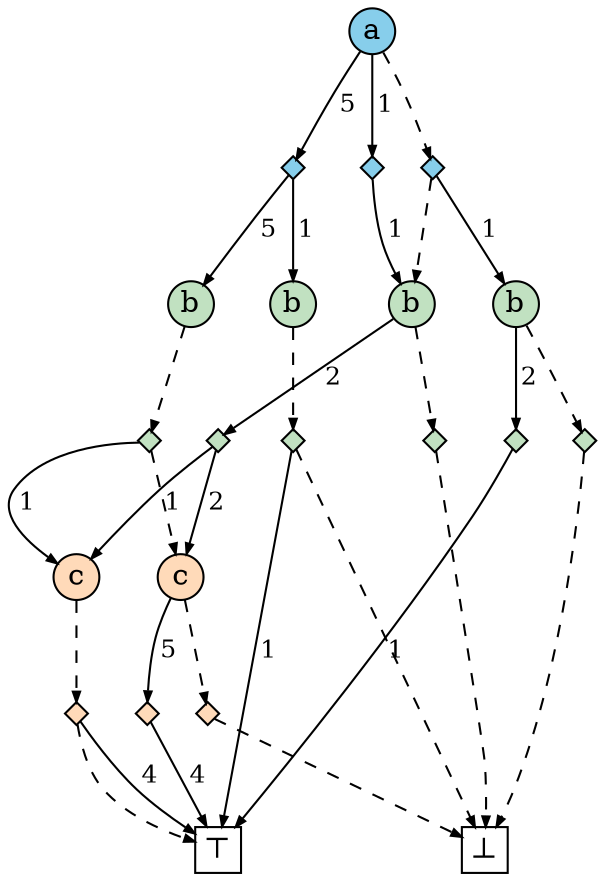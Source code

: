 
    digraph G {
       n77 [label="a", shape=circle, width=0.3, fixedsize=true, style=filled, fillcolor="skyblue"]
   n78 [label="", shape=diamond, width=0.15, height=0.15, style=filled, fillcolor="skyblue"]
   n77 -> n78 [arrowhead=normal, label=" 5 ", labelangle=-30, fontsize=12, arrowsize=0.5, color="#555", fontcolor="black"]
   n78 -> n79 [arrowhead=normal, label=" 5 ", labelangle=-30, fontsize=12, arrowsize=0.5, color="#555", fontcolor="black"]
   n79 [label="b", shape=circle, width=0.3, fixedsize=true, style=filled, fillcolor="#C1E1C1"]
   n80 [label="", shape=diamond, width=0.15, height=0.15, style=filled, fillcolor="#C1E1C1"]
   n79 -> n80 [arrowhead=normal, arrowsize=0.5, style=dashed, color="#555"]
   n80 -> n81 [arrowhead=normal, label=" 1 ", labelangle=-30, fontsize=12, arrowsize=0.5, color="#555", fontcolor="black"]
   n81 [label="c", shape=circle, width=0.3, fixedsize=true, style=filled, fillcolor="peachpuff"]
   n82 [label="", shape=diamond, width=0.15, height=0.15, style=filled, fillcolor="peachpuff"]
   n81 -> n82 [arrowhead=normal, arrowsize=0.5, style=dashed, color="#555"]
   n82 -> n83 [arrowhead=normal, label=" 4 ", labelangle=-30, fontsize=12, arrowsize=0.5, color="#555", fontcolor="black"]
   n83 [label="⊤", shape=box, width=0.3, height=0.3, fixedsize=true]
   n82 -> n83 [arrowhead=normal, arrowsize=0.5, style=dashed, color="#555"]
   n80 -> n84 [arrowhead=normal, arrowsize=0.5, style=dashed, color="#555"]
   n84 [label="c", shape=circle, width=0.3, fixedsize=true, style=filled, fillcolor="peachpuff"]
   n85 [label="", shape=diamond, width=0.15, height=0.15, style=filled, fillcolor="peachpuff"]
   n84 -> n85 [arrowhead=normal, label=" 5 ", labelangle=-30, fontsize=12, arrowsize=0.5, color="#555", fontcolor="black"]
   n85 -> n83 [arrowhead=normal, label=" 4 ", labelangle=-30, fontsize=12, arrowsize=0.5, color="#555", fontcolor="black"]
   n86 [label="", shape=diamond, width=0.15, height=0.15, style=filled, fillcolor="peachpuff"]
   n84 -> n86 [arrowhead=normal, arrowsize=0.5, style=dashed, color="#555"]
   n86 -> n87 [arrowhead=normal, arrowsize=0.5, style=dashed, color="#555"]
   n87 [label="⊥", shape=box, width=0.3, height=0.3, fixedsize=true]
   n78 -> n88 [arrowhead=normal, label=" 1 ", labelangle=-30, fontsize=12, arrowsize=0.5, color="#555", fontcolor="black"]
   n88 [label="b", shape=circle, width=0.3, fixedsize=true, style=filled, fillcolor="#C1E1C1"]
   n89 [label="", shape=diamond, width=0.15, height=0.15, style=filled, fillcolor="#C1E1C1"]
   n88 -> n89 [arrowhead=normal, arrowsize=0.5, style=dashed, color="#555"]
   n89 -> n83 [arrowhead=normal, label=" 1 ", labelangle=-30, fontsize=12, arrowsize=0.5, color="#555", fontcolor="black"]
   n89 -> n87 [arrowhead=normal, arrowsize=0.5, style=dashed, color="#555"]
   n90 [label="", shape=diamond, width=0.15, height=0.15, style=filled, fillcolor="skyblue"]
   n77 -> n90 [arrowhead=normal, label=" 1 ", labelangle=-30, fontsize=12, arrowsize=0.5, color="#555", fontcolor="black"]
   n90 -> n91 [arrowhead=normal, label=" 1 ", labelangle=-30, fontsize=12, arrowsize=0.5, color="#555", fontcolor="black"]
   n91 [label="b", shape=circle, width=0.3, fixedsize=true, style=filled, fillcolor="#C1E1C1"]
   n92 [label="", shape=diamond, width=0.15, height=0.15, style=filled, fillcolor="#C1E1C1"]
   n91 -> n92 [arrowhead=normal, label=" 2 ", labelangle=-30, fontsize=12, arrowsize=0.5, color="#555", fontcolor="black"]
   n92 -> n81 [arrowhead=normal, label=" 1 ", labelangle=-30, fontsize=12, arrowsize=0.5, color="#555", fontcolor="black"]
   n92 -> n84 [arrowhead=normal, label=" 2 ", labelangle=-30, fontsize=12, arrowsize=0.5, color="#555", fontcolor="black"]
   n93 [label="", shape=diamond, width=0.15, height=0.15, style=filled, fillcolor="#C1E1C1"]
   n91 -> n93 [arrowhead=normal, arrowsize=0.5, style=dashed, color="#555"]
   n93 -> n87 [arrowhead=normal, arrowsize=0.5, style=dashed, color="#555"]
   n94 [label="", shape=diamond, width=0.15, height=0.15, style=filled, fillcolor="skyblue"]
   n77 -> n94 [arrowhead=normal, arrowsize=0.5, style=dashed, color="#555"]
   n94 -> n95 [arrowhead=normal, label=" 1 ", labelangle=-30, fontsize=12, arrowsize=0.5, color="#555", fontcolor="black"]
   n95 [label="b", shape=circle, width=0.3, fixedsize=true, style=filled, fillcolor="#C1E1C1"]
   n96 [label="", shape=diamond, width=0.15, height=0.15, style=filled, fillcolor="#C1E1C1"]
   n95 -> n96 [arrowhead=normal, label=" 2 ", labelangle=-30, fontsize=12, arrowsize=0.5, color="#555", fontcolor="black"]
   n96 -> n83 [arrowhead=normal, label=" 1 ", labelangle=-30, fontsize=12, arrowsize=0.5, color="#555", fontcolor="black"]
   n97 [label="", shape=diamond, width=0.15, height=0.15, style=filled, fillcolor="#C1E1C1"]
   n95 -> n97 [arrowhead=normal, arrowsize=0.5, style=dashed, color="#555"]
   n97 -> n87 [arrowhead=normal, arrowsize=0.5, style=dashed, color="#555"]
   n94 -> n91 [arrowhead=normal, arrowsize=0.5, style=dashed, color="#555"]
   {rank=same; n82; n85; n86}
   {rank=same; n92; n96; n80; n89; n93; n97}
   {rank=same; n77}
   {rank=same; n78; n90; n94}
   {rank=same; n79; n88; n91; n95}
   {rank=same; n81; n84}

    }
